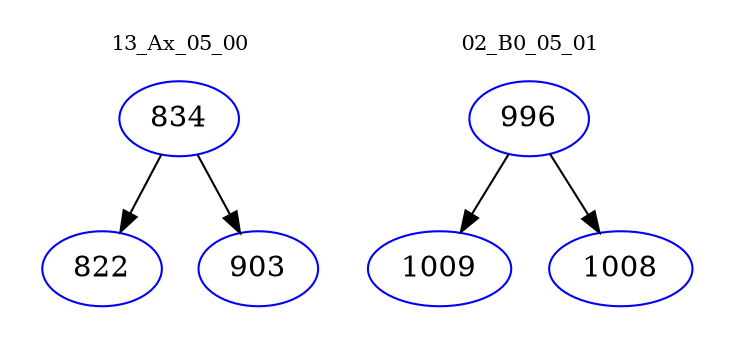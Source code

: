digraph{
subgraph cluster_0 {
color = white
label = "13_Ax_05_00";
fontsize=10;
T0_834 [label="834", color="blue"]
T0_834 -> T0_822 [color="black"]
T0_822 [label="822", color="blue"]
T0_834 -> T0_903 [color="black"]
T0_903 [label="903", color="blue"]
}
subgraph cluster_1 {
color = white
label = "02_B0_05_01";
fontsize=10;
T1_996 [label="996", color="blue"]
T1_996 -> T1_1009 [color="black"]
T1_1009 [label="1009", color="blue"]
T1_996 -> T1_1008 [color="black"]
T1_1008 [label="1008", color="blue"]
}
}
